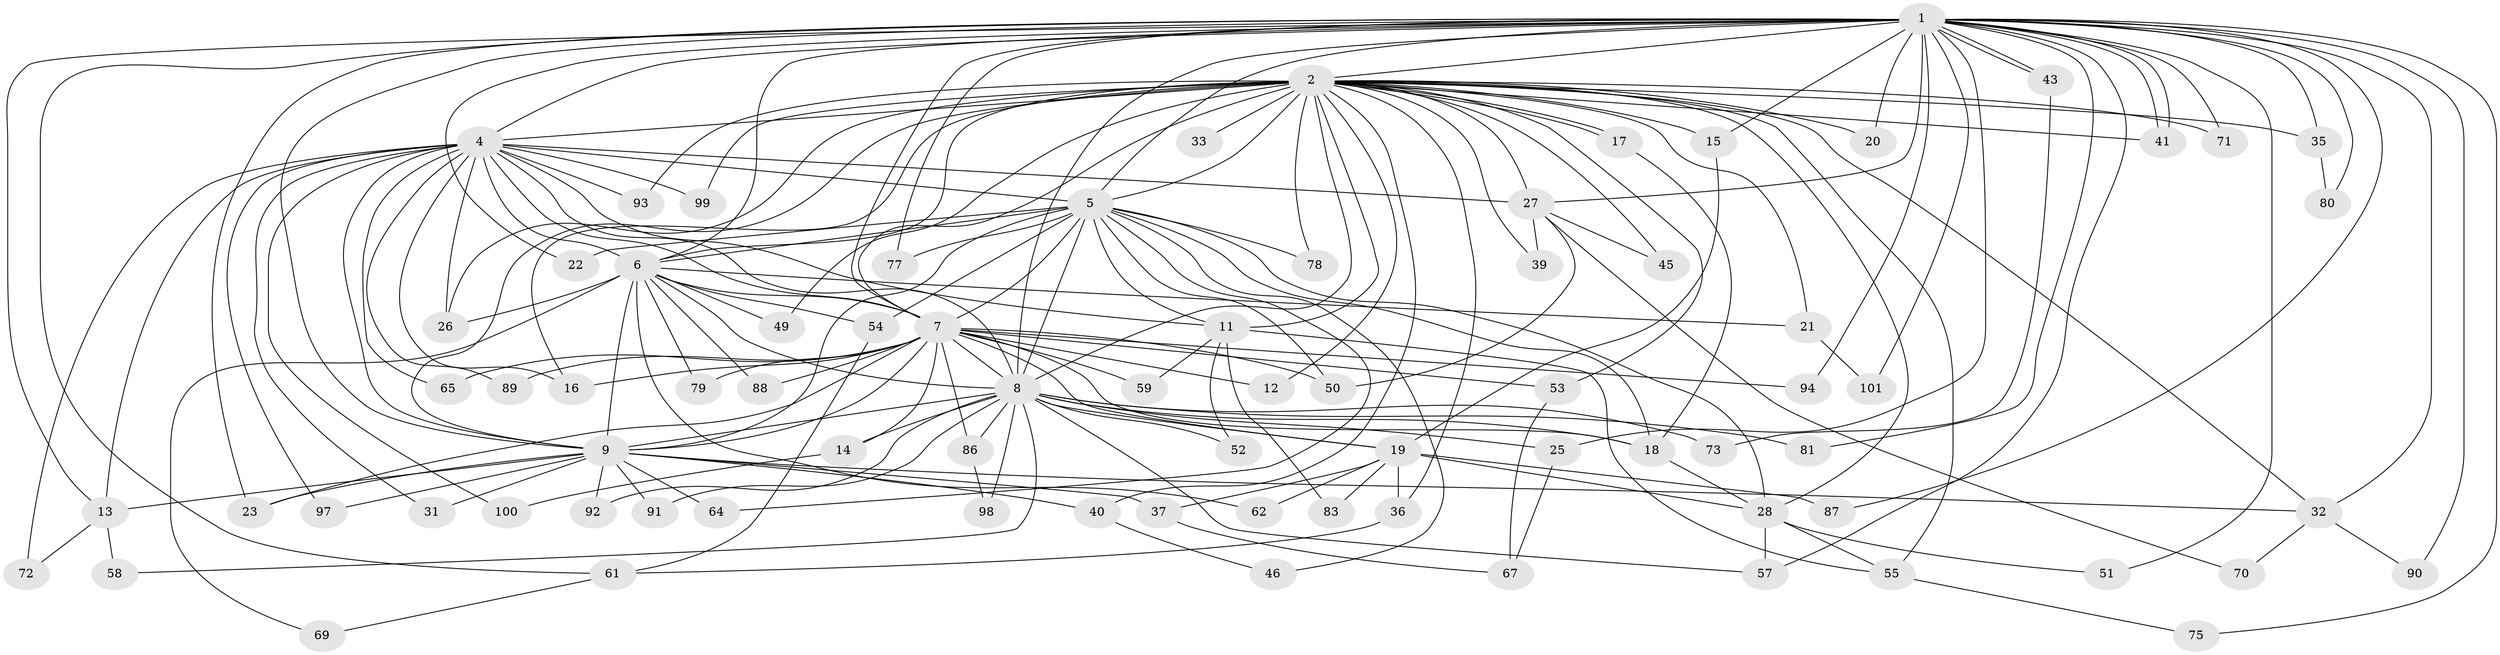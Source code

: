 // Generated by graph-tools (version 1.1) at 2025/51/02/27/25 19:51:51]
// undirected, 78 vertices, 185 edges
graph export_dot {
graph [start="1"]
  node [color=gray90,style=filled];
  1 [super="+76"];
  2 [super="+3"];
  4 [super="+68"];
  5 [super="+24"];
  6 [super="+85"];
  7 [super="+47"];
  8 [super="+29"];
  9 [super="+10"];
  11 [super="+30"];
  12;
  13 [super="+84"];
  14;
  15;
  16 [super="+44"];
  17 [super="+48"];
  18;
  19 [super="+82"];
  20;
  21;
  22;
  23 [super="+60"];
  25;
  26 [super="+34"];
  27 [super="+38"];
  28 [super="+56"];
  31;
  32 [super="+63"];
  33;
  35;
  36;
  37;
  39;
  40;
  41 [super="+42"];
  43;
  45;
  46;
  49;
  50 [super="+66"];
  51;
  52;
  53 [super="+95"];
  54;
  55 [super="+74"];
  57;
  58;
  59;
  61 [super="+96"];
  62;
  64;
  65;
  67;
  69;
  70;
  71;
  72;
  73;
  75;
  77;
  78;
  79;
  80;
  81;
  83;
  86;
  87;
  88;
  89;
  90;
  91;
  92;
  93;
  94;
  97;
  98;
  99;
  100;
  101;
  1 -- 2 [weight=2];
  1 -- 4;
  1 -- 5;
  1 -- 6;
  1 -- 7;
  1 -- 8;
  1 -- 9 [weight=2];
  1 -- 15;
  1 -- 20;
  1 -- 22;
  1 -- 23;
  1 -- 25;
  1 -- 35;
  1 -- 41;
  1 -- 41;
  1 -- 43;
  1 -- 43;
  1 -- 51;
  1 -- 71;
  1 -- 75;
  1 -- 77;
  1 -- 80;
  1 -- 81;
  1 -- 87;
  1 -- 90;
  1 -- 94;
  1 -- 101;
  1 -- 32;
  1 -- 61;
  1 -- 57;
  1 -- 13;
  1 -- 27;
  2 -- 4 [weight=2];
  2 -- 5 [weight=2];
  2 -- 6 [weight=2];
  2 -- 7 [weight=3];
  2 -- 8 [weight=2];
  2 -- 9 [weight=4];
  2 -- 15;
  2 -- 17;
  2 -- 17;
  2 -- 21;
  2 -- 26;
  2 -- 27;
  2 -- 33 [weight=2];
  2 -- 35;
  2 -- 36;
  2 -- 39;
  2 -- 40;
  2 -- 49;
  2 -- 53;
  2 -- 71;
  2 -- 78;
  2 -- 93;
  2 -- 99;
  2 -- 32;
  2 -- 12;
  2 -- 45;
  2 -- 16;
  2 -- 20;
  2 -- 11;
  2 -- 28;
  2 -- 41;
  2 -- 55;
  4 -- 5;
  4 -- 6 [weight=2];
  4 -- 7;
  4 -- 8;
  4 -- 9 [weight=2];
  4 -- 11;
  4 -- 13;
  4 -- 16;
  4 -- 26;
  4 -- 27;
  4 -- 31;
  4 -- 65 [weight=2];
  4 -- 72;
  4 -- 89;
  4 -- 93;
  4 -- 97;
  4 -- 99;
  4 -- 100;
  5 -- 6;
  5 -- 7;
  5 -- 8;
  5 -- 9 [weight=2];
  5 -- 11;
  5 -- 22;
  5 -- 28;
  5 -- 46;
  5 -- 50;
  5 -- 54;
  5 -- 78;
  5 -- 64;
  5 -- 18;
  5 -- 77;
  6 -- 7;
  6 -- 8;
  6 -- 9 [weight=2];
  6 -- 21;
  6 -- 49;
  6 -- 54;
  6 -- 62;
  6 -- 69;
  6 -- 79;
  6 -- 88;
  6 -- 26;
  7 -- 8;
  7 -- 9 [weight=2];
  7 -- 12;
  7 -- 14;
  7 -- 18;
  7 -- 19;
  7 -- 53;
  7 -- 59;
  7 -- 65;
  7 -- 79;
  7 -- 86;
  7 -- 88;
  7 -- 89;
  7 -- 94;
  7 -- 16;
  7 -- 50;
  7 -- 23;
  8 -- 9 [weight=2];
  8 -- 14;
  8 -- 18;
  8 -- 25;
  8 -- 52;
  8 -- 57;
  8 -- 58;
  8 -- 73;
  8 -- 81;
  8 -- 86;
  8 -- 91;
  8 -- 92;
  8 -- 98;
  8 -- 19;
  9 -- 32;
  9 -- 92;
  9 -- 64;
  9 -- 97;
  9 -- 37;
  9 -- 40;
  9 -- 13;
  9 -- 23;
  9 -- 91;
  9 -- 31;
  11 -- 55;
  11 -- 83;
  11 -- 59;
  11 -- 52;
  13 -- 58;
  13 -- 72;
  14 -- 100;
  15 -- 19;
  17 -- 18;
  18 -- 28;
  19 -- 36;
  19 -- 37;
  19 -- 62;
  19 -- 83;
  19 -- 87;
  19 -- 28;
  21 -- 101;
  25 -- 67;
  27 -- 45;
  27 -- 50;
  27 -- 70;
  27 -- 39;
  28 -- 51;
  28 -- 55;
  28 -- 57;
  32 -- 70;
  32 -- 90;
  35 -- 80;
  36 -- 61;
  37 -- 67;
  40 -- 46;
  43 -- 73;
  53 -- 67;
  54 -- 61;
  55 -- 75;
  61 -- 69;
  86 -- 98;
}
